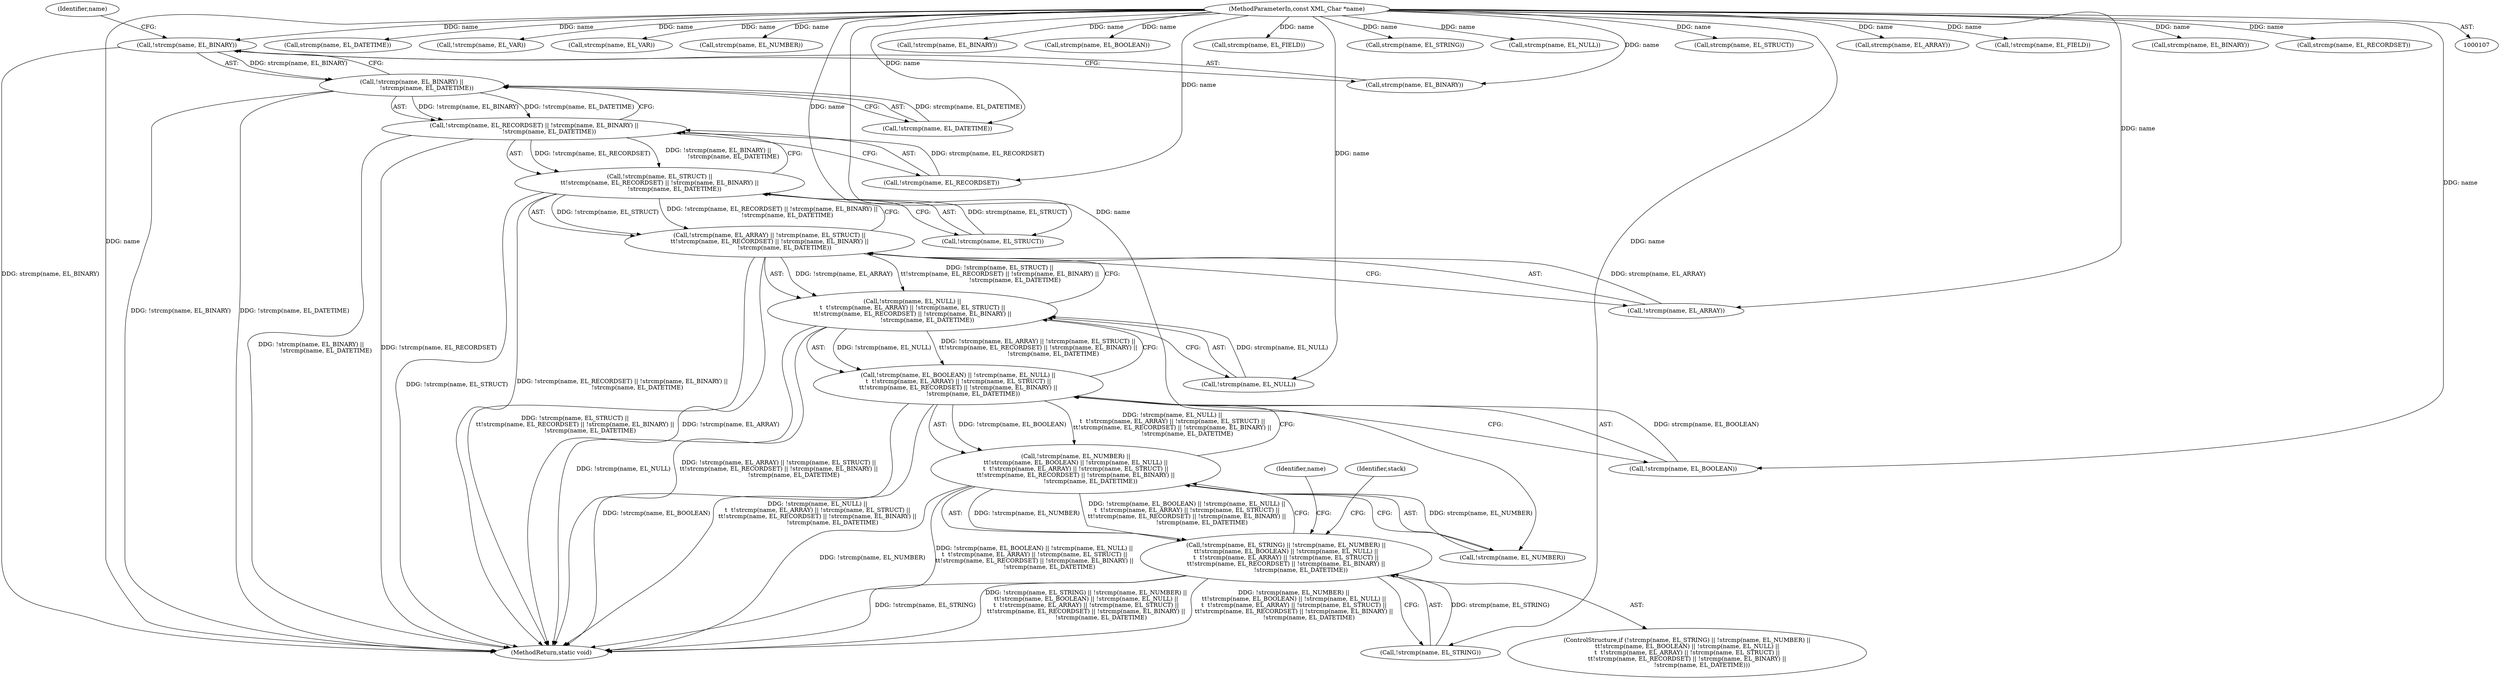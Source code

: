 digraph "0_php_b1bd4119bcafab6f9a8f84d92cd65eec3afeface@API" {
"1000169" [label="(Call,!strcmp(name, EL_BINARY))"];
"1000109" [label="(MethodParameterIn,const XML_Char *name)"];
"1000168" [label="(Call,!strcmp(name, EL_BINARY) ||\n                !strcmp(name, EL_DATETIME))"];
"1000163" [label="(Call,!strcmp(name, EL_RECORDSET) || !strcmp(name, EL_BINARY) ||\n                !strcmp(name, EL_DATETIME))"];
"1000158" [label="(Call,!strcmp(name, EL_STRUCT) ||\n\t\t!strcmp(name, EL_RECORDSET) || !strcmp(name, EL_BINARY) ||\n                !strcmp(name, EL_DATETIME))"];
"1000153" [label="(Call,!strcmp(name, EL_ARRAY) || !strcmp(name, EL_STRUCT) ||\n\t\t!strcmp(name, EL_RECORDSET) || !strcmp(name, EL_BINARY) ||\n                !strcmp(name, EL_DATETIME))"];
"1000148" [label="(Call,!strcmp(name, EL_NULL) ||\n\t  \t!strcmp(name, EL_ARRAY) || !strcmp(name, EL_STRUCT) ||\n\t\t!strcmp(name, EL_RECORDSET) || !strcmp(name, EL_BINARY) ||\n                !strcmp(name, EL_DATETIME))"];
"1000143" [label="(Call,!strcmp(name, EL_BOOLEAN) || !strcmp(name, EL_NULL) ||\n\t  \t!strcmp(name, EL_ARRAY) || !strcmp(name, EL_STRUCT) ||\n\t\t!strcmp(name, EL_RECORDSET) || !strcmp(name, EL_BINARY) ||\n                !strcmp(name, EL_DATETIME))"];
"1000138" [label="(Call,!strcmp(name, EL_NUMBER) ||\n\t\t!strcmp(name, EL_BOOLEAN) || !strcmp(name, EL_NULL) ||\n\t  \t!strcmp(name, EL_ARRAY) || !strcmp(name, EL_STRUCT) ||\n\t\t!strcmp(name, EL_RECORDSET) || !strcmp(name, EL_BINARY) ||\n                !strcmp(name, EL_DATETIME))"];
"1000133" [label="(Call,!strcmp(name, EL_STRING) || !strcmp(name, EL_NUMBER) ||\n\t\t!strcmp(name, EL_BOOLEAN) || !strcmp(name, EL_NULL) ||\n\t  \t!strcmp(name, EL_ARRAY) || !strcmp(name, EL_STRUCT) ||\n\t\t!strcmp(name, EL_RECORDSET) || !strcmp(name, EL_BINARY) ||\n                !strcmp(name, EL_DATETIME))"];
"1000153" [label="(Call,!strcmp(name, EL_ARRAY) || !strcmp(name, EL_STRUCT) ||\n\t\t!strcmp(name, EL_RECORDSET) || !strcmp(name, EL_BINARY) ||\n                !strcmp(name, EL_DATETIME))"];
"1000528" [label="(MethodReturn,static void)"];
"1000174" [label="(Call,strcmp(name, EL_DATETIME))"];
"1000496" [label="(Call,!strcmp(name, EL_VAR))"];
"1000143" [label="(Call,!strcmp(name, EL_BOOLEAN) || !strcmp(name, EL_NULL) ||\n\t  \t!strcmp(name, EL_ARRAY) || !strcmp(name, EL_STRUCT) ||\n\t\t!strcmp(name, EL_RECORDSET) || !strcmp(name, EL_BINARY) ||\n                !strcmp(name, EL_DATETIME))"];
"1000497" [label="(Call,strcmp(name, EL_VAR))"];
"1000498" [label="(Identifier,name)"];
"1000148" [label="(Call,!strcmp(name, EL_NULL) ||\n\t  \t!strcmp(name, EL_ARRAY) || !strcmp(name, EL_STRUCT) ||\n\t\t!strcmp(name, EL_RECORDSET) || !strcmp(name, EL_BINARY) ||\n                !strcmp(name, EL_DATETIME))"];
"1000140" [label="(Call,strcmp(name, EL_NUMBER))"];
"1000163" [label="(Call,!strcmp(name, EL_RECORDSET) || !strcmp(name, EL_BINARY) ||\n                !strcmp(name, EL_DATETIME))"];
"1000159" [label="(Call,!strcmp(name, EL_STRUCT))"];
"1000139" [label="(Call,!strcmp(name, EL_NUMBER))"];
"1000173" [label="(Call,!strcmp(name, EL_DATETIME))"];
"1000212" [label="(Call,!strcmp(name, EL_BINARY))"];
"1000145" [label="(Call,strcmp(name, EL_BOOLEAN))"];
"1000164" [label="(Call,!strcmp(name, EL_RECORDSET))"];
"1000511" [label="(Call,strcmp(name, EL_FIELD))"];
"1000149" [label="(Call,!strcmp(name, EL_NULL))"];
"1000135" [label="(Call,strcmp(name, EL_STRING))"];
"1000150" [label="(Call,strcmp(name, EL_NULL))"];
"1000170" [label="(Call,strcmp(name, EL_BINARY))"];
"1000160" [label="(Call,strcmp(name, EL_STRUCT))"];
"1000134" [label="(Call,!strcmp(name, EL_STRING))"];
"1000155" [label="(Call,strcmp(name, EL_ARRAY))"];
"1000169" [label="(Call,!strcmp(name, EL_BINARY))"];
"1000510" [label="(Call,!strcmp(name, EL_FIELD))"];
"1000158" [label="(Call,!strcmp(name, EL_STRUCT) ||\n\t\t!strcmp(name, EL_RECORDSET) || !strcmp(name, EL_BINARY) ||\n                !strcmp(name, EL_DATETIME))"];
"1000132" [label="(ControlStructure,if (!strcmp(name, EL_STRING) || !strcmp(name, EL_NUMBER) ||\n\t\t!strcmp(name, EL_BOOLEAN) || !strcmp(name, EL_NULL) ||\n\t  \t!strcmp(name, EL_ARRAY) || !strcmp(name, EL_STRUCT) ||\n\t\t!strcmp(name, EL_RECORDSET) || !strcmp(name, EL_BINARY) ||\n                !strcmp(name, EL_DATETIME)))"];
"1000133" [label="(Call,!strcmp(name, EL_STRING) || !strcmp(name, EL_NUMBER) ||\n\t\t!strcmp(name, EL_BOOLEAN) || !strcmp(name, EL_NULL) ||\n\t  \t!strcmp(name, EL_ARRAY) || !strcmp(name, EL_STRUCT) ||\n\t\t!strcmp(name, EL_RECORDSET) || !strcmp(name, EL_BINARY) ||\n                !strcmp(name, EL_DATETIME))"];
"1000168" [label="(Call,!strcmp(name, EL_BINARY) ||\n                !strcmp(name, EL_DATETIME))"];
"1000175" [label="(Identifier,name)"];
"1000154" [label="(Call,!strcmp(name, EL_ARRAY))"];
"1000213" [label="(Call,strcmp(name, EL_BINARY))"];
"1000109" [label="(MethodParameterIn,const XML_Char *name)"];
"1000138" [label="(Call,!strcmp(name, EL_NUMBER) ||\n\t\t!strcmp(name, EL_BOOLEAN) || !strcmp(name, EL_NULL) ||\n\t  \t!strcmp(name, EL_ARRAY) || !strcmp(name, EL_STRUCT) ||\n\t\t!strcmp(name, EL_RECORDSET) || !strcmp(name, EL_BINARY) ||\n                !strcmp(name, EL_DATETIME))"];
"1000165" [label="(Call,strcmp(name, EL_RECORDSET))"];
"1000179" [label="(Identifier,stack)"];
"1000144" [label="(Call,!strcmp(name, EL_BOOLEAN))"];
"1000169" -> "1000168"  [label="AST: "];
"1000169" -> "1000170"  [label="CFG: "];
"1000170" -> "1000169"  [label="AST: "];
"1000175" -> "1000169"  [label="CFG: "];
"1000168" -> "1000169"  [label="CFG: "];
"1000169" -> "1000528"  [label="DDG: strcmp(name, EL_BINARY)"];
"1000169" -> "1000168"  [label="DDG: strcmp(name, EL_BINARY)"];
"1000109" -> "1000169"  [label="DDG: name"];
"1000109" -> "1000107"  [label="AST: "];
"1000109" -> "1000528"  [label="DDG: name"];
"1000109" -> "1000134"  [label="DDG: name"];
"1000109" -> "1000135"  [label="DDG: name"];
"1000109" -> "1000139"  [label="DDG: name"];
"1000109" -> "1000140"  [label="DDG: name"];
"1000109" -> "1000144"  [label="DDG: name"];
"1000109" -> "1000145"  [label="DDG: name"];
"1000109" -> "1000149"  [label="DDG: name"];
"1000109" -> "1000150"  [label="DDG: name"];
"1000109" -> "1000154"  [label="DDG: name"];
"1000109" -> "1000155"  [label="DDG: name"];
"1000109" -> "1000159"  [label="DDG: name"];
"1000109" -> "1000160"  [label="DDG: name"];
"1000109" -> "1000164"  [label="DDG: name"];
"1000109" -> "1000165"  [label="DDG: name"];
"1000109" -> "1000170"  [label="DDG: name"];
"1000109" -> "1000173"  [label="DDG: name"];
"1000109" -> "1000174"  [label="DDG: name"];
"1000109" -> "1000212"  [label="DDG: name"];
"1000109" -> "1000213"  [label="DDG: name"];
"1000109" -> "1000496"  [label="DDG: name"];
"1000109" -> "1000497"  [label="DDG: name"];
"1000109" -> "1000510"  [label="DDG: name"];
"1000109" -> "1000511"  [label="DDG: name"];
"1000168" -> "1000163"  [label="AST: "];
"1000168" -> "1000173"  [label="CFG: "];
"1000173" -> "1000168"  [label="AST: "];
"1000163" -> "1000168"  [label="CFG: "];
"1000168" -> "1000528"  [label="DDG: !strcmp(name, EL_BINARY)"];
"1000168" -> "1000528"  [label="DDG: !strcmp(name, EL_DATETIME)"];
"1000168" -> "1000163"  [label="DDG: !strcmp(name, EL_BINARY)"];
"1000168" -> "1000163"  [label="DDG: !strcmp(name, EL_DATETIME)"];
"1000173" -> "1000168"  [label="DDG: strcmp(name, EL_DATETIME)"];
"1000163" -> "1000158"  [label="AST: "];
"1000163" -> "1000164"  [label="CFG: "];
"1000164" -> "1000163"  [label="AST: "];
"1000158" -> "1000163"  [label="CFG: "];
"1000163" -> "1000528"  [label="DDG: !strcmp(name, EL_BINARY) ||\n                !strcmp(name, EL_DATETIME)"];
"1000163" -> "1000528"  [label="DDG: !strcmp(name, EL_RECORDSET)"];
"1000163" -> "1000158"  [label="DDG: !strcmp(name, EL_RECORDSET)"];
"1000163" -> "1000158"  [label="DDG: !strcmp(name, EL_BINARY) ||\n                !strcmp(name, EL_DATETIME)"];
"1000164" -> "1000163"  [label="DDG: strcmp(name, EL_RECORDSET)"];
"1000158" -> "1000153"  [label="AST: "];
"1000158" -> "1000159"  [label="CFG: "];
"1000159" -> "1000158"  [label="AST: "];
"1000153" -> "1000158"  [label="CFG: "];
"1000158" -> "1000528"  [label="DDG: !strcmp(name, EL_STRUCT)"];
"1000158" -> "1000528"  [label="DDG: !strcmp(name, EL_RECORDSET) || !strcmp(name, EL_BINARY) ||\n                !strcmp(name, EL_DATETIME)"];
"1000158" -> "1000153"  [label="DDG: !strcmp(name, EL_STRUCT)"];
"1000158" -> "1000153"  [label="DDG: !strcmp(name, EL_RECORDSET) || !strcmp(name, EL_BINARY) ||\n                !strcmp(name, EL_DATETIME)"];
"1000159" -> "1000158"  [label="DDG: strcmp(name, EL_STRUCT)"];
"1000153" -> "1000148"  [label="AST: "];
"1000153" -> "1000154"  [label="CFG: "];
"1000154" -> "1000153"  [label="AST: "];
"1000148" -> "1000153"  [label="CFG: "];
"1000153" -> "1000528"  [label="DDG: !strcmp(name, EL_STRUCT) ||\n\t\t!strcmp(name, EL_RECORDSET) || !strcmp(name, EL_BINARY) ||\n                !strcmp(name, EL_DATETIME)"];
"1000153" -> "1000528"  [label="DDG: !strcmp(name, EL_ARRAY)"];
"1000153" -> "1000148"  [label="DDG: !strcmp(name, EL_ARRAY)"];
"1000153" -> "1000148"  [label="DDG: !strcmp(name, EL_STRUCT) ||\n\t\t!strcmp(name, EL_RECORDSET) || !strcmp(name, EL_BINARY) ||\n                !strcmp(name, EL_DATETIME)"];
"1000154" -> "1000153"  [label="DDG: strcmp(name, EL_ARRAY)"];
"1000148" -> "1000143"  [label="AST: "];
"1000148" -> "1000149"  [label="CFG: "];
"1000149" -> "1000148"  [label="AST: "];
"1000143" -> "1000148"  [label="CFG: "];
"1000148" -> "1000528"  [label="DDG: !strcmp(name, EL_NULL)"];
"1000148" -> "1000528"  [label="DDG: !strcmp(name, EL_ARRAY) || !strcmp(name, EL_STRUCT) ||\n\t\t!strcmp(name, EL_RECORDSET) || !strcmp(name, EL_BINARY) ||\n                !strcmp(name, EL_DATETIME)"];
"1000148" -> "1000143"  [label="DDG: !strcmp(name, EL_NULL)"];
"1000148" -> "1000143"  [label="DDG: !strcmp(name, EL_ARRAY) || !strcmp(name, EL_STRUCT) ||\n\t\t!strcmp(name, EL_RECORDSET) || !strcmp(name, EL_BINARY) ||\n                !strcmp(name, EL_DATETIME)"];
"1000149" -> "1000148"  [label="DDG: strcmp(name, EL_NULL)"];
"1000143" -> "1000138"  [label="AST: "];
"1000143" -> "1000144"  [label="CFG: "];
"1000144" -> "1000143"  [label="AST: "];
"1000138" -> "1000143"  [label="CFG: "];
"1000143" -> "1000528"  [label="DDG: !strcmp(name, EL_BOOLEAN)"];
"1000143" -> "1000528"  [label="DDG: !strcmp(name, EL_NULL) ||\n\t  \t!strcmp(name, EL_ARRAY) || !strcmp(name, EL_STRUCT) ||\n\t\t!strcmp(name, EL_RECORDSET) || !strcmp(name, EL_BINARY) ||\n                !strcmp(name, EL_DATETIME)"];
"1000143" -> "1000138"  [label="DDG: !strcmp(name, EL_BOOLEAN)"];
"1000143" -> "1000138"  [label="DDG: !strcmp(name, EL_NULL) ||\n\t  \t!strcmp(name, EL_ARRAY) || !strcmp(name, EL_STRUCT) ||\n\t\t!strcmp(name, EL_RECORDSET) || !strcmp(name, EL_BINARY) ||\n                !strcmp(name, EL_DATETIME)"];
"1000144" -> "1000143"  [label="DDG: strcmp(name, EL_BOOLEAN)"];
"1000138" -> "1000133"  [label="AST: "];
"1000138" -> "1000139"  [label="CFG: "];
"1000139" -> "1000138"  [label="AST: "];
"1000133" -> "1000138"  [label="CFG: "];
"1000138" -> "1000528"  [label="DDG: !strcmp(name, EL_NUMBER)"];
"1000138" -> "1000528"  [label="DDG: !strcmp(name, EL_BOOLEAN) || !strcmp(name, EL_NULL) ||\n\t  \t!strcmp(name, EL_ARRAY) || !strcmp(name, EL_STRUCT) ||\n\t\t!strcmp(name, EL_RECORDSET) || !strcmp(name, EL_BINARY) ||\n                !strcmp(name, EL_DATETIME)"];
"1000138" -> "1000133"  [label="DDG: !strcmp(name, EL_NUMBER)"];
"1000138" -> "1000133"  [label="DDG: !strcmp(name, EL_BOOLEAN) || !strcmp(name, EL_NULL) ||\n\t  \t!strcmp(name, EL_ARRAY) || !strcmp(name, EL_STRUCT) ||\n\t\t!strcmp(name, EL_RECORDSET) || !strcmp(name, EL_BINARY) ||\n                !strcmp(name, EL_DATETIME)"];
"1000139" -> "1000138"  [label="DDG: strcmp(name, EL_NUMBER)"];
"1000133" -> "1000132"  [label="AST: "];
"1000133" -> "1000134"  [label="CFG: "];
"1000134" -> "1000133"  [label="AST: "];
"1000179" -> "1000133"  [label="CFG: "];
"1000498" -> "1000133"  [label="CFG: "];
"1000133" -> "1000528"  [label="DDG: !strcmp(name, EL_STRING)"];
"1000133" -> "1000528"  [label="DDG: !strcmp(name, EL_STRING) || !strcmp(name, EL_NUMBER) ||\n\t\t!strcmp(name, EL_BOOLEAN) || !strcmp(name, EL_NULL) ||\n\t  \t!strcmp(name, EL_ARRAY) || !strcmp(name, EL_STRUCT) ||\n\t\t!strcmp(name, EL_RECORDSET) || !strcmp(name, EL_BINARY) ||\n                !strcmp(name, EL_DATETIME)"];
"1000133" -> "1000528"  [label="DDG: !strcmp(name, EL_NUMBER) ||\n\t\t!strcmp(name, EL_BOOLEAN) || !strcmp(name, EL_NULL) ||\n\t  \t!strcmp(name, EL_ARRAY) || !strcmp(name, EL_STRUCT) ||\n\t\t!strcmp(name, EL_RECORDSET) || !strcmp(name, EL_BINARY) ||\n                !strcmp(name, EL_DATETIME)"];
"1000134" -> "1000133"  [label="DDG: strcmp(name, EL_STRING)"];
}
